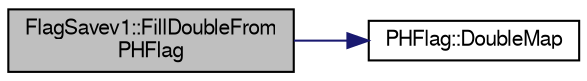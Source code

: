 digraph "FlagSavev1::FillDoubleFromPHFlag"
{
  bgcolor="transparent";
  edge [fontname="FreeSans",fontsize="10",labelfontname="FreeSans",labelfontsize="10"];
  node [fontname="FreeSans",fontsize="10",shape=record];
  rankdir="LR";
  Node1 [label="FlagSavev1::FillDoubleFrom\lPHFlag",height=0.2,width=0.4,color="black", fillcolor="grey75", style="filled" fontcolor="black"];
  Node1 -> Node2 [color="midnightblue",fontsize="10",style="solid",fontname="FreeSans"];
  Node2 [label="PHFlag::DoubleMap",height=0.2,width=0.4,color="black",URL="$d1/da8/classPHFlag.html#a6c7e0b61d92ec68a22dd2a4bb7f74a56"];
}
